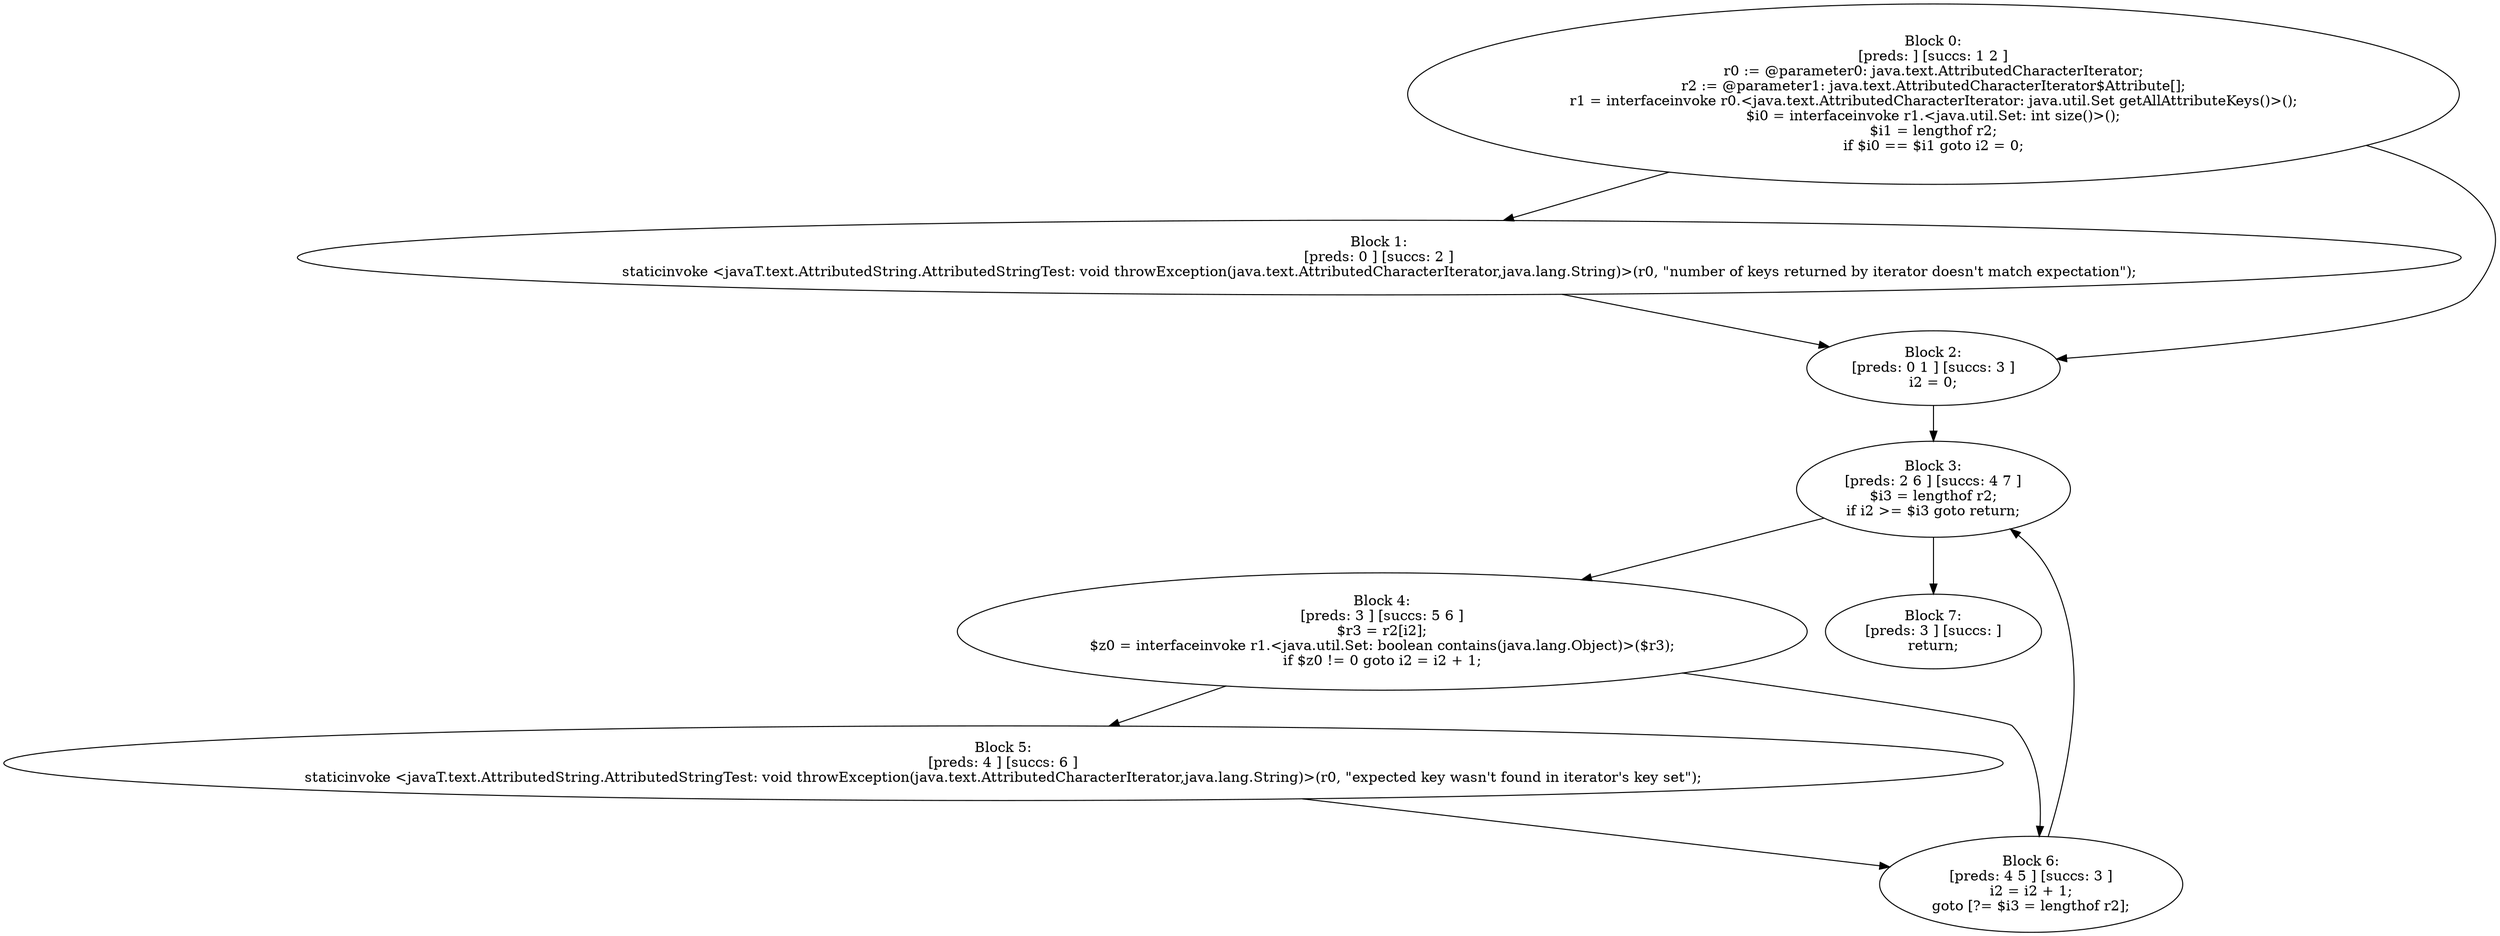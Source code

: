 digraph "unitGraph" {
    "Block 0:
[preds: ] [succs: 1 2 ]
r0 := @parameter0: java.text.AttributedCharacterIterator;
r2 := @parameter1: java.text.AttributedCharacterIterator$Attribute[];
r1 = interfaceinvoke r0.<java.text.AttributedCharacterIterator: java.util.Set getAllAttributeKeys()>();
$i0 = interfaceinvoke r1.<java.util.Set: int size()>();
$i1 = lengthof r2;
if $i0 == $i1 goto i2 = 0;
"
    "Block 1:
[preds: 0 ] [succs: 2 ]
staticinvoke <javaT.text.AttributedString.AttributedStringTest: void throwException(java.text.AttributedCharacterIterator,java.lang.String)>(r0, \"number of keys returned by iterator doesn\'t match expectation\");
"
    "Block 2:
[preds: 0 1 ] [succs: 3 ]
i2 = 0;
"
    "Block 3:
[preds: 2 6 ] [succs: 4 7 ]
$i3 = lengthof r2;
if i2 >= $i3 goto return;
"
    "Block 4:
[preds: 3 ] [succs: 5 6 ]
$r3 = r2[i2];
$z0 = interfaceinvoke r1.<java.util.Set: boolean contains(java.lang.Object)>($r3);
if $z0 != 0 goto i2 = i2 + 1;
"
    "Block 5:
[preds: 4 ] [succs: 6 ]
staticinvoke <javaT.text.AttributedString.AttributedStringTest: void throwException(java.text.AttributedCharacterIterator,java.lang.String)>(r0, \"expected key wasn\'t found in iterator\'s key set\");
"
    "Block 6:
[preds: 4 5 ] [succs: 3 ]
i2 = i2 + 1;
goto [?= $i3 = lengthof r2];
"
    "Block 7:
[preds: 3 ] [succs: ]
return;
"
    "Block 0:
[preds: ] [succs: 1 2 ]
r0 := @parameter0: java.text.AttributedCharacterIterator;
r2 := @parameter1: java.text.AttributedCharacterIterator$Attribute[];
r1 = interfaceinvoke r0.<java.text.AttributedCharacterIterator: java.util.Set getAllAttributeKeys()>();
$i0 = interfaceinvoke r1.<java.util.Set: int size()>();
$i1 = lengthof r2;
if $i0 == $i1 goto i2 = 0;
"->"Block 1:
[preds: 0 ] [succs: 2 ]
staticinvoke <javaT.text.AttributedString.AttributedStringTest: void throwException(java.text.AttributedCharacterIterator,java.lang.String)>(r0, \"number of keys returned by iterator doesn\'t match expectation\");
";
    "Block 0:
[preds: ] [succs: 1 2 ]
r0 := @parameter0: java.text.AttributedCharacterIterator;
r2 := @parameter1: java.text.AttributedCharacterIterator$Attribute[];
r1 = interfaceinvoke r0.<java.text.AttributedCharacterIterator: java.util.Set getAllAttributeKeys()>();
$i0 = interfaceinvoke r1.<java.util.Set: int size()>();
$i1 = lengthof r2;
if $i0 == $i1 goto i2 = 0;
"->"Block 2:
[preds: 0 1 ] [succs: 3 ]
i2 = 0;
";
    "Block 1:
[preds: 0 ] [succs: 2 ]
staticinvoke <javaT.text.AttributedString.AttributedStringTest: void throwException(java.text.AttributedCharacterIterator,java.lang.String)>(r0, \"number of keys returned by iterator doesn\'t match expectation\");
"->"Block 2:
[preds: 0 1 ] [succs: 3 ]
i2 = 0;
";
    "Block 2:
[preds: 0 1 ] [succs: 3 ]
i2 = 0;
"->"Block 3:
[preds: 2 6 ] [succs: 4 7 ]
$i3 = lengthof r2;
if i2 >= $i3 goto return;
";
    "Block 3:
[preds: 2 6 ] [succs: 4 7 ]
$i3 = lengthof r2;
if i2 >= $i3 goto return;
"->"Block 4:
[preds: 3 ] [succs: 5 6 ]
$r3 = r2[i2];
$z0 = interfaceinvoke r1.<java.util.Set: boolean contains(java.lang.Object)>($r3);
if $z0 != 0 goto i2 = i2 + 1;
";
    "Block 3:
[preds: 2 6 ] [succs: 4 7 ]
$i3 = lengthof r2;
if i2 >= $i3 goto return;
"->"Block 7:
[preds: 3 ] [succs: ]
return;
";
    "Block 4:
[preds: 3 ] [succs: 5 6 ]
$r3 = r2[i2];
$z0 = interfaceinvoke r1.<java.util.Set: boolean contains(java.lang.Object)>($r3);
if $z0 != 0 goto i2 = i2 + 1;
"->"Block 5:
[preds: 4 ] [succs: 6 ]
staticinvoke <javaT.text.AttributedString.AttributedStringTest: void throwException(java.text.AttributedCharacterIterator,java.lang.String)>(r0, \"expected key wasn\'t found in iterator\'s key set\");
";
    "Block 4:
[preds: 3 ] [succs: 5 6 ]
$r3 = r2[i2];
$z0 = interfaceinvoke r1.<java.util.Set: boolean contains(java.lang.Object)>($r3);
if $z0 != 0 goto i2 = i2 + 1;
"->"Block 6:
[preds: 4 5 ] [succs: 3 ]
i2 = i2 + 1;
goto [?= $i3 = lengthof r2];
";
    "Block 5:
[preds: 4 ] [succs: 6 ]
staticinvoke <javaT.text.AttributedString.AttributedStringTest: void throwException(java.text.AttributedCharacterIterator,java.lang.String)>(r0, \"expected key wasn\'t found in iterator\'s key set\");
"->"Block 6:
[preds: 4 5 ] [succs: 3 ]
i2 = i2 + 1;
goto [?= $i3 = lengthof r2];
";
    "Block 6:
[preds: 4 5 ] [succs: 3 ]
i2 = i2 + 1;
goto [?= $i3 = lengthof r2];
"->"Block 3:
[preds: 2 6 ] [succs: 4 7 ]
$i3 = lengthof r2;
if i2 >= $i3 goto return;
";
}
